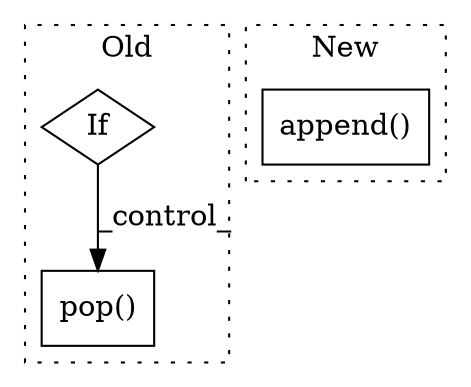 digraph G {
subgraph cluster0 {
1 [label="pop()" a="75" s="1046,1062" l="15,1" shape="box"];
3 [label="If" a="96" s="994" l="3" shape="diamond"];
label = "Old";
style="dotted";
}
subgraph cluster1 {
2 [label="append()" a="75" s="1486,1514" l="23,1" shape="box"];
label = "New";
style="dotted";
}
3 -> 1 [label="_control_"];
}